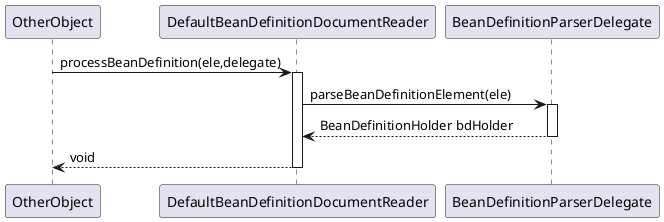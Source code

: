 @startuml
OtherObject -> DefaultBeanDefinitionDocumentReader:processBeanDefinition(ele,delegate)
activate DefaultBeanDefinitionDocumentReader
    DefaultBeanDefinitionDocumentReader -> BeanDefinitionParserDelegate:parseBeanDefinitionElement(ele)
    activate BeanDefinitionParserDelegate

    return BeanDefinitionHolder bdHolder
return void
@enduml